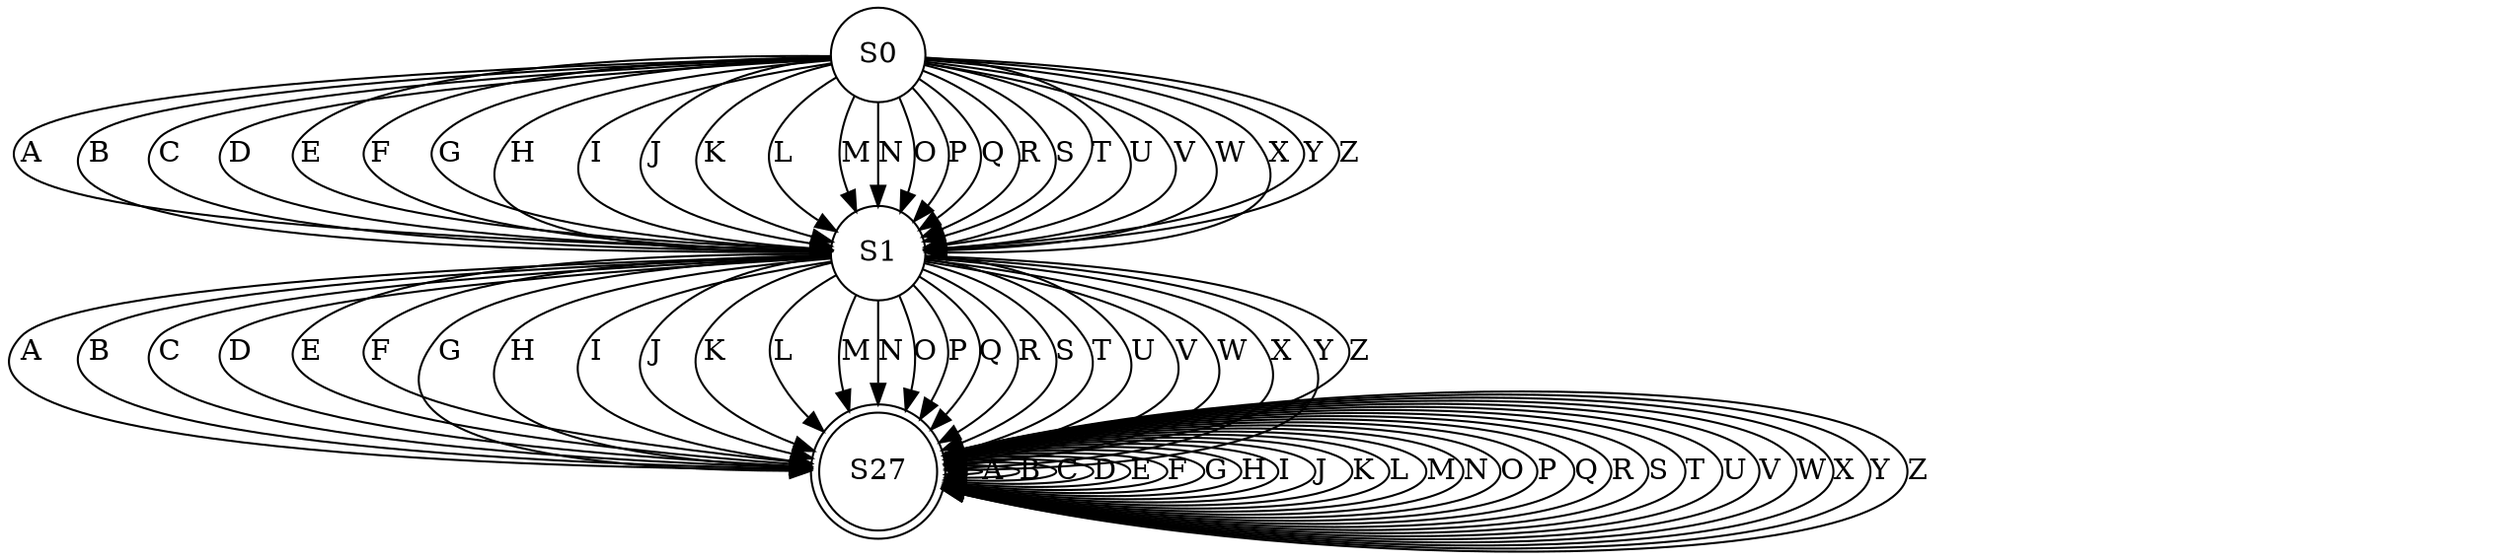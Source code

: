// DFA Visualization
digraph {
	S0 [label=S0 shape=circle]
	S1 [label=S1 shape=circle]
	S27 [label=S27 shape=doublecircle]
	S0 -> S1 [label=A]
	S0 -> S1 [label=B]
	S0 -> S1 [label=C]
	S0 -> S1 [label=D]
	S0 -> S1 [label=E]
	S0 -> S1 [label=F]
	S0 -> S1 [label=G]
	S0 -> S1 [label=H]
	S0 -> S1 [label=I]
	S0 -> S1 [label=J]
	S0 -> S1 [label=K]
	S0 -> S1 [label=L]
	S0 -> S1 [label=M]
	S0 -> S1 [label=N]
	S0 -> S1 [label=O]
	S0 -> S1 [label=P]
	S0 -> S1 [label=Q]
	S0 -> S1 [label=R]
	S0 -> S1 [label=S]
	S0 -> S1 [label=T]
	S0 -> S1 [label=U]
	S0 -> S1 [label=V]
	S0 -> S1 [label=W]
	S0 -> S1 [label=X]
	S0 -> S1 [label=Y]
	S0 -> S1 [label=Z]
	S1 -> S27 [label=A]
	S1 -> S27 [label=B]
	S1 -> S27 [label=C]
	S1 -> S27 [label=D]
	S1 -> S27 [label=E]
	S1 -> S27 [label=F]
	S1 -> S27 [label=G]
	S1 -> S27 [label=H]
	S1 -> S27 [label=I]
	S1 -> S27 [label=J]
	S1 -> S27 [label=K]
	S1 -> S27 [label=L]
	S1 -> S27 [label=M]
	S1 -> S27 [label=N]
	S1 -> S27 [label=O]
	S1 -> S27 [label=P]
	S1 -> S27 [label=Q]
	S1 -> S27 [label=R]
	S1 -> S27 [label=S]
	S1 -> S27 [label=T]
	S1 -> S27 [label=U]
	S1 -> S27 [label=V]
	S1 -> S27 [label=W]
	S1 -> S27 [label=X]
	S1 -> S27 [label=Y]
	S1 -> S27 [label=Z]
	S27 -> S27 [label=A]
	S27 -> S27 [label=B]
	S27 -> S27 [label=C]
	S27 -> S27 [label=D]
	S27 -> S27 [label=E]
	S27 -> S27 [label=F]
	S27 -> S27 [label=G]
	S27 -> S27 [label=H]
	S27 -> S27 [label=I]
	S27 -> S27 [label=J]
	S27 -> S27 [label=K]
	S27 -> S27 [label=L]
	S27 -> S27 [label=M]
	S27 -> S27 [label=N]
	S27 -> S27 [label=O]
	S27 -> S27 [label=P]
	S27 -> S27 [label=Q]
	S27 -> S27 [label=R]
	S27 -> S27 [label=S]
	S27 -> S27 [label=T]
	S27 -> S27 [label=U]
	S27 -> S27 [label=V]
	S27 -> S27 [label=W]
	S27 -> S27 [label=X]
	S27 -> S27 [label=Y]
	S27 -> S27 [label=Z]
}
